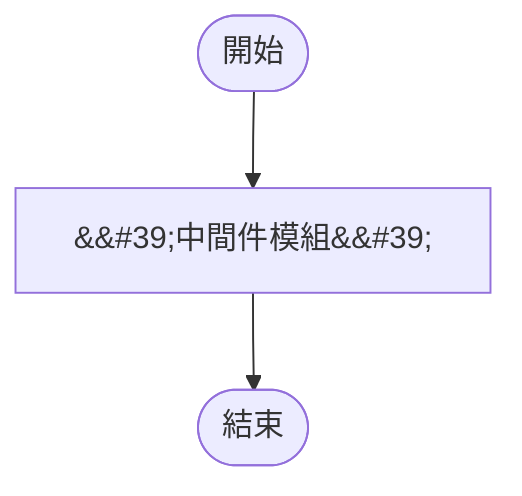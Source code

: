 flowchart TB
    n1([開始])
    n2([結束])
    n3[&amp;&#35;39;中間件模組&amp;&#35;39;]
    n1 --> n3
    n3 --> n2